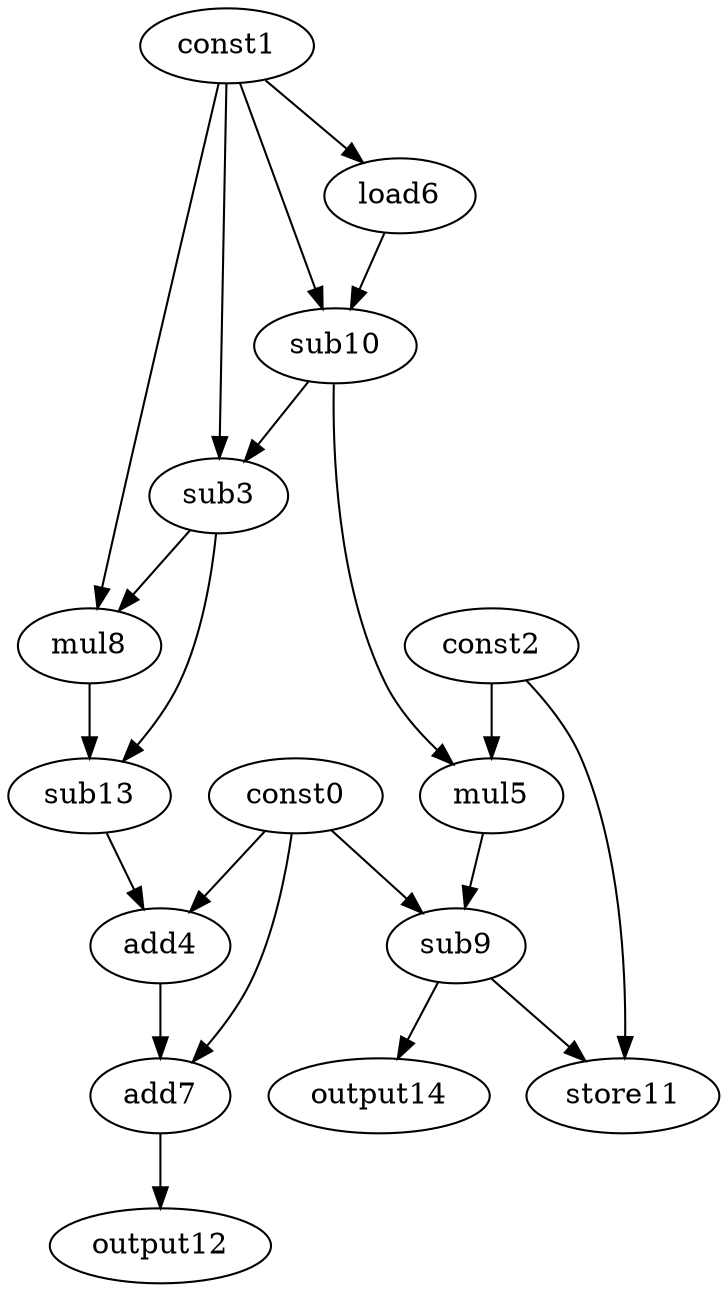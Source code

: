 digraph G { 
const0[opcode=const]; 
const1[opcode=const]; 
const2[opcode=const]; 
sub3[opcode=sub]; 
add4[opcode=add]; 
mul5[opcode=mul]; 
load6[opcode=load]; 
add7[opcode=add]; 
mul8[opcode=mul]; 
sub9[opcode=sub]; 
sub10[opcode=sub]; 
store11[opcode=store]; 
output12[opcode=output]; 
sub13[opcode=sub]; 
output14[opcode=output]; 
const1->load6[operand=0];
const1->sub10[operand=0];
load6->sub10[operand=1];
const1->sub3[operand=0];
sub10->sub3[operand=1];
const2->mul5[operand=0];
sub10->mul5[operand=1];
const1->mul8[operand=0];
sub3->mul8[operand=1];
const0->sub9[operand=0];
mul5->sub9[operand=1];
sub9->store11[operand=0];
const2->store11[operand=1];
mul8->sub13[operand=0];
sub3->sub13[operand=1];
sub9->output14[operand=0];
const0->add4[operand=0];
sub13->add4[operand=1];
const0->add7[operand=0];
add4->add7[operand=1];
add7->output12[operand=0];
}
